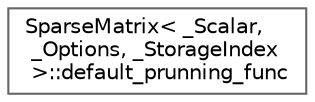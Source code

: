 digraph "类继承关系图"
{
 // LATEX_PDF_SIZE
  bgcolor="transparent";
  edge [fontname=Helvetica,fontsize=10,labelfontname=Helvetica,labelfontsize=10];
  node [fontname=Helvetica,fontsize=10,shape=box,height=0.2,width=0.4];
  rankdir="LR";
  Node0 [id="Node000000",label="SparseMatrix\< _Scalar,\l _Options, _StorageIndex\l \>::default_prunning_func",height=0.2,width=0.4,color="grey40", fillcolor="white", style="filled",URL="$struct_sparse_matrix_1_1default__prunning__func.html",tooltip=" "];
}
